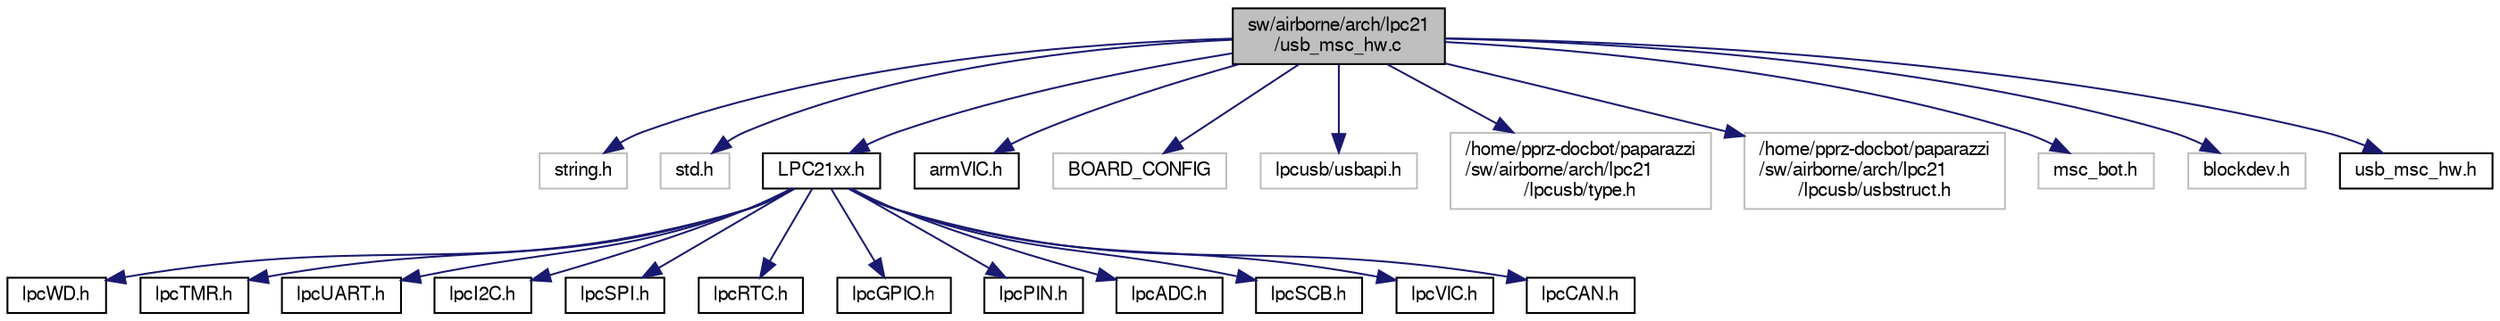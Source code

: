 digraph "sw/airborne/arch/lpc21/usb_msc_hw.c"
{
  edge [fontname="FreeSans",fontsize="10",labelfontname="FreeSans",labelfontsize="10"];
  node [fontname="FreeSans",fontsize="10",shape=record];
  Node1 [label="sw/airborne/arch/lpc21\l/usb_msc_hw.c",height=0.2,width=0.4,color="black", fillcolor="grey75", style="filled", fontcolor="black"];
  Node1 -> Node2 [color="midnightblue",fontsize="10",style="solid",fontname="FreeSans"];
  Node2 [label="string.h",height=0.2,width=0.4,color="grey75", fillcolor="white", style="filled"];
  Node1 -> Node3 [color="midnightblue",fontsize="10",style="solid",fontname="FreeSans"];
  Node3 [label="std.h",height=0.2,width=0.4,color="grey75", fillcolor="white", style="filled"];
  Node1 -> Node4 [color="midnightblue",fontsize="10",style="solid",fontname="FreeSans"];
  Node4 [label="LPC21xx.h",height=0.2,width=0.4,color="black", fillcolor="white", style="filled",URL="$LPC21xx_8h.html"];
  Node4 -> Node5 [color="midnightblue",fontsize="10",style="solid",fontname="FreeSans"];
  Node5 [label="lpcWD.h",height=0.2,width=0.4,color="black", fillcolor="white", style="filled",URL="$lpcWD_8h.html"];
  Node4 -> Node6 [color="midnightblue",fontsize="10",style="solid",fontname="FreeSans"];
  Node6 [label="lpcTMR.h",height=0.2,width=0.4,color="black", fillcolor="white", style="filled",URL="$lpcTMR_8h.html"];
  Node4 -> Node7 [color="midnightblue",fontsize="10",style="solid",fontname="FreeSans"];
  Node7 [label="lpcUART.h",height=0.2,width=0.4,color="black", fillcolor="white", style="filled",URL="$lpcUART_8h.html"];
  Node4 -> Node8 [color="midnightblue",fontsize="10",style="solid",fontname="FreeSans"];
  Node8 [label="lpcI2C.h",height=0.2,width=0.4,color="black", fillcolor="white", style="filled",URL="$lpcI2C_8h.html"];
  Node4 -> Node9 [color="midnightblue",fontsize="10",style="solid",fontname="FreeSans"];
  Node9 [label="lpcSPI.h",height=0.2,width=0.4,color="black", fillcolor="white", style="filled",URL="$lpcSPI_8h.html"];
  Node4 -> Node10 [color="midnightblue",fontsize="10",style="solid",fontname="FreeSans"];
  Node10 [label="lpcRTC.h",height=0.2,width=0.4,color="black", fillcolor="white", style="filled",URL="$lpcRTC_8h.html"];
  Node4 -> Node11 [color="midnightblue",fontsize="10",style="solid",fontname="FreeSans"];
  Node11 [label="lpcGPIO.h",height=0.2,width=0.4,color="black", fillcolor="white", style="filled",URL="$lpcGPIO_8h.html"];
  Node4 -> Node12 [color="midnightblue",fontsize="10",style="solid",fontname="FreeSans"];
  Node12 [label="lpcPIN.h",height=0.2,width=0.4,color="black", fillcolor="white", style="filled",URL="$lpcPIN_8h.html"];
  Node4 -> Node13 [color="midnightblue",fontsize="10",style="solid",fontname="FreeSans"];
  Node13 [label="lpcADC.h",height=0.2,width=0.4,color="black", fillcolor="white", style="filled",URL="$lpcADC_8h.html"];
  Node4 -> Node14 [color="midnightblue",fontsize="10",style="solid",fontname="FreeSans"];
  Node14 [label="lpcSCB.h",height=0.2,width=0.4,color="black", fillcolor="white", style="filled",URL="$lpcSCB_8h.html"];
  Node4 -> Node15 [color="midnightblue",fontsize="10",style="solid",fontname="FreeSans"];
  Node15 [label="lpcVIC.h",height=0.2,width=0.4,color="black", fillcolor="white", style="filled",URL="$lpcVIC_8h.html"];
  Node4 -> Node16 [color="midnightblue",fontsize="10",style="solid",fontname="FreeSans"];
  Node16 [label="lpcCAN.h",height=0.2,width=0.4,color="black", fillcolor="white", style="filled",URL="$lpcCAN_8h.html"];
  Node1 -> Node17 [color="midnightblue",fontsize="10",style="solid",fontname="FreeSans"];
  Node17 [label="armVIC.h",height=0.2,width=0.4,color="black", fillcolor="white", style="filled",URL="$armVIC_8h.html"];
  Node1 -> Node18 [color="midnightblue",fontsize="10",style="solid",fontname="FreeSans"];
  Node18 [label="BOARD_CONFIG",height=0.2,width=0.4,color="grey75", fillcolor="white", style="filled"];
  Node1 -> Node19 [color="midnightblue",fontsize="10",style="solid",fontname="FreeSans"];
  Node19 [label="lpcusb/usbapi.h",height=0.2,width=0.4,color="grey75", fillcolor="white", style="filled"];
  Node1 -> Node20 [color="midnightblue",fontsize="10",style="solid",fontname="FreeSans"];
  Node20 [label="/home/pprz-docbot/paparazzi\l/sw/airborne/arch/lpc21\l/lpcusb/type.h",height=0.2,width=0.4,color="grey75", fillcolor="white", style="filled"];
  Node1 -> Node21 [color="midnightblue",fontsize="10",style="solid",fontname="FreeSans"];
  Node21 [label="/home/pprz-docbot/paparazzi\l/sw/airborne/arch/lpc21\l/lpcusb/usbstruct.h",height=0.2,width=0.4,color="grey75", fillcolor="white", style="filled"];
  Node1 -> Node22 [color="midnightblue",fontsize="10",style="solid",fontname="FreeSans"];
  Node22 [label="msc_bot.h",height=0.2,width=0.4,color="grey75", fillcolor="white", style="filled"];
  Node1 -> Node23 [color="midnightblue",fontsize="10",style="solid",fontname="FreeSans"];
  Node23 [label="blockdev.h",height=0.2,width=0.4,color="grey75", fillcolor="white", style="filled"];
  Node1 -> Node24 [color="midnightblue",fontsize="10",style="solid",fontname="FreeSans"];
  Node24 [label="usb_msc_hw.h",height=0.2,width=0.4,color="black", fillcolor="white", style="filled",URL="$usb__msc__hw_8h.html"];
}
